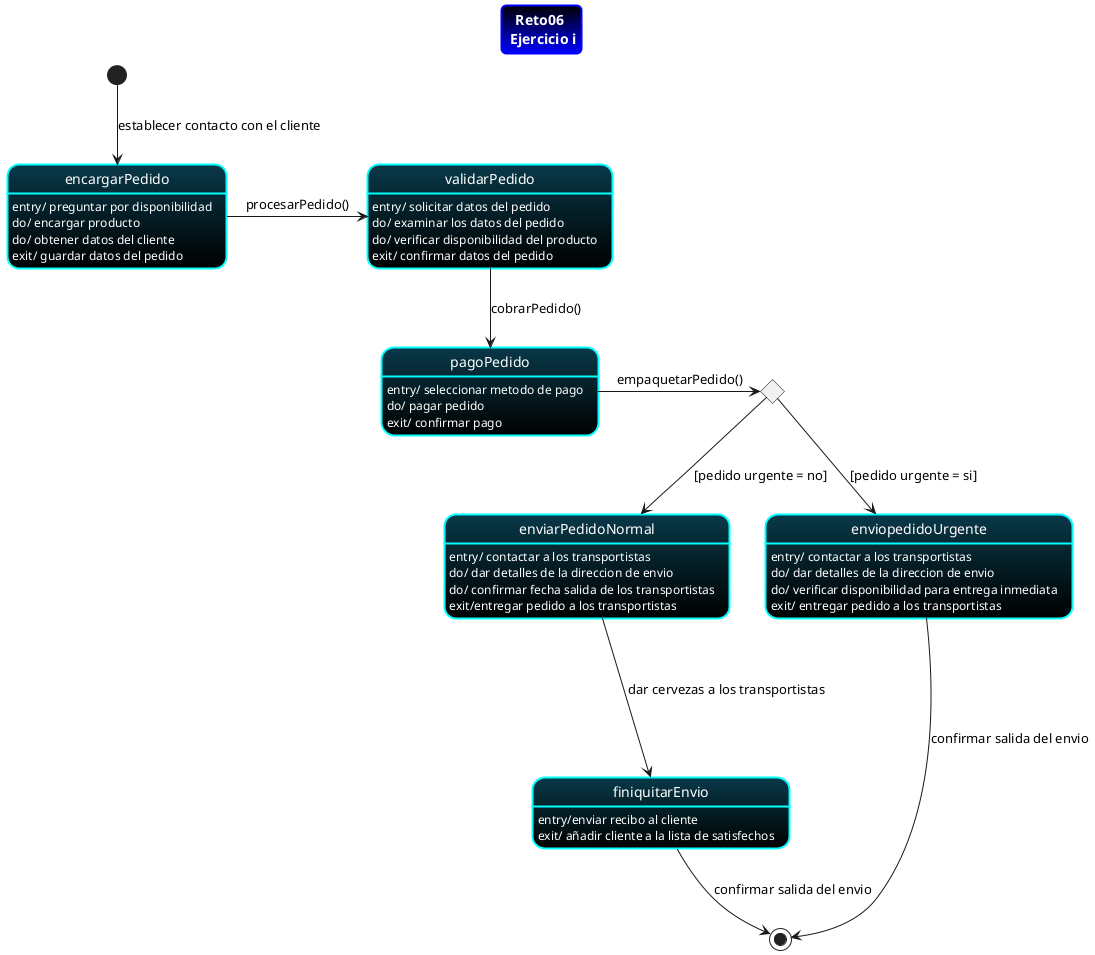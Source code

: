 @startuml "diagramaDeEstado"

title "Reto06 \n Ejercicio i"

skinparam title{
  BorderColor blue
  BorderThickness 2
  BorderRoundCorner 10
  BackgroundColor 000000-blue
  FontColor FFFFFF
}

skinparam State{
  BackgroundColor 093949-black
  FontColor FFFFFF
  BorderThickness 2
  BorderColor cyan
}
  
[*]-->encargarPedido : establecer contacto con el cliente
encargarPedido: entry/ preguntar por disponibilidad
encargarPedido: do/ encargar producto
encargarPedido: do/ obtener datos del cliente
encargarPedido: exit/ guardar datos del pedido

encargarPedido->validarPedido: procesarPedido()
validarPedido: entry/ solicitar datos del pedido
validarPedido: do/ examinar los datos del pedido
validarPedido: do/ verificar disponibilidad del producto
validarPedido: exit/ confirmar datos del pedido

validarPedido-->pagoPedido: cobrarPedido() 
pagoPedido: entry/ seleccionar metodo de pago
pagoPedido: do/ pagar pedido
pagoPedido: exit/ confirmar pago

state envio <<choice>>
pagoPedido->envio: empaquetarPedido()
envio --> enviarPedidoNormal : [pedido urgente = no]
envio --> enviopedidoUrgente : [pedido urgente = si]

enviarPedidoNormal: entry/ contactar a los transportistas
enviarPedidoNormal: do/ dar detalles de la direccion de envio
enviarPedidoNormal: do/ confirmar fecha salida de los transportistas 
enviarPedidoNormal: exit/entregar pedido a los transportistas 

enviarPedidoNormal--->finiquitarEnvio: dar cervezas a los transportistas
finiquitarEnvio: entry/enviar recibo al cliente
finiquitarEnvio: exit/ añadir cliente a la lista de satisfechos

enviopedidoUrgente: entry/ contactar a los transportistas
enviopedidoUrgente: do/ dar detalles de la direccion de envio
enviopedidoUrgente: do/ verificar disponibilidad para entrega inmediata
enviopedidoUrgente: exit/ entregar pedido a los transportistas 

finiquitarEnvio-->[*] : confirmar salida del envio  
enviopedidoUrgente---->[*] : confirmar salida del envio
 
@enduml